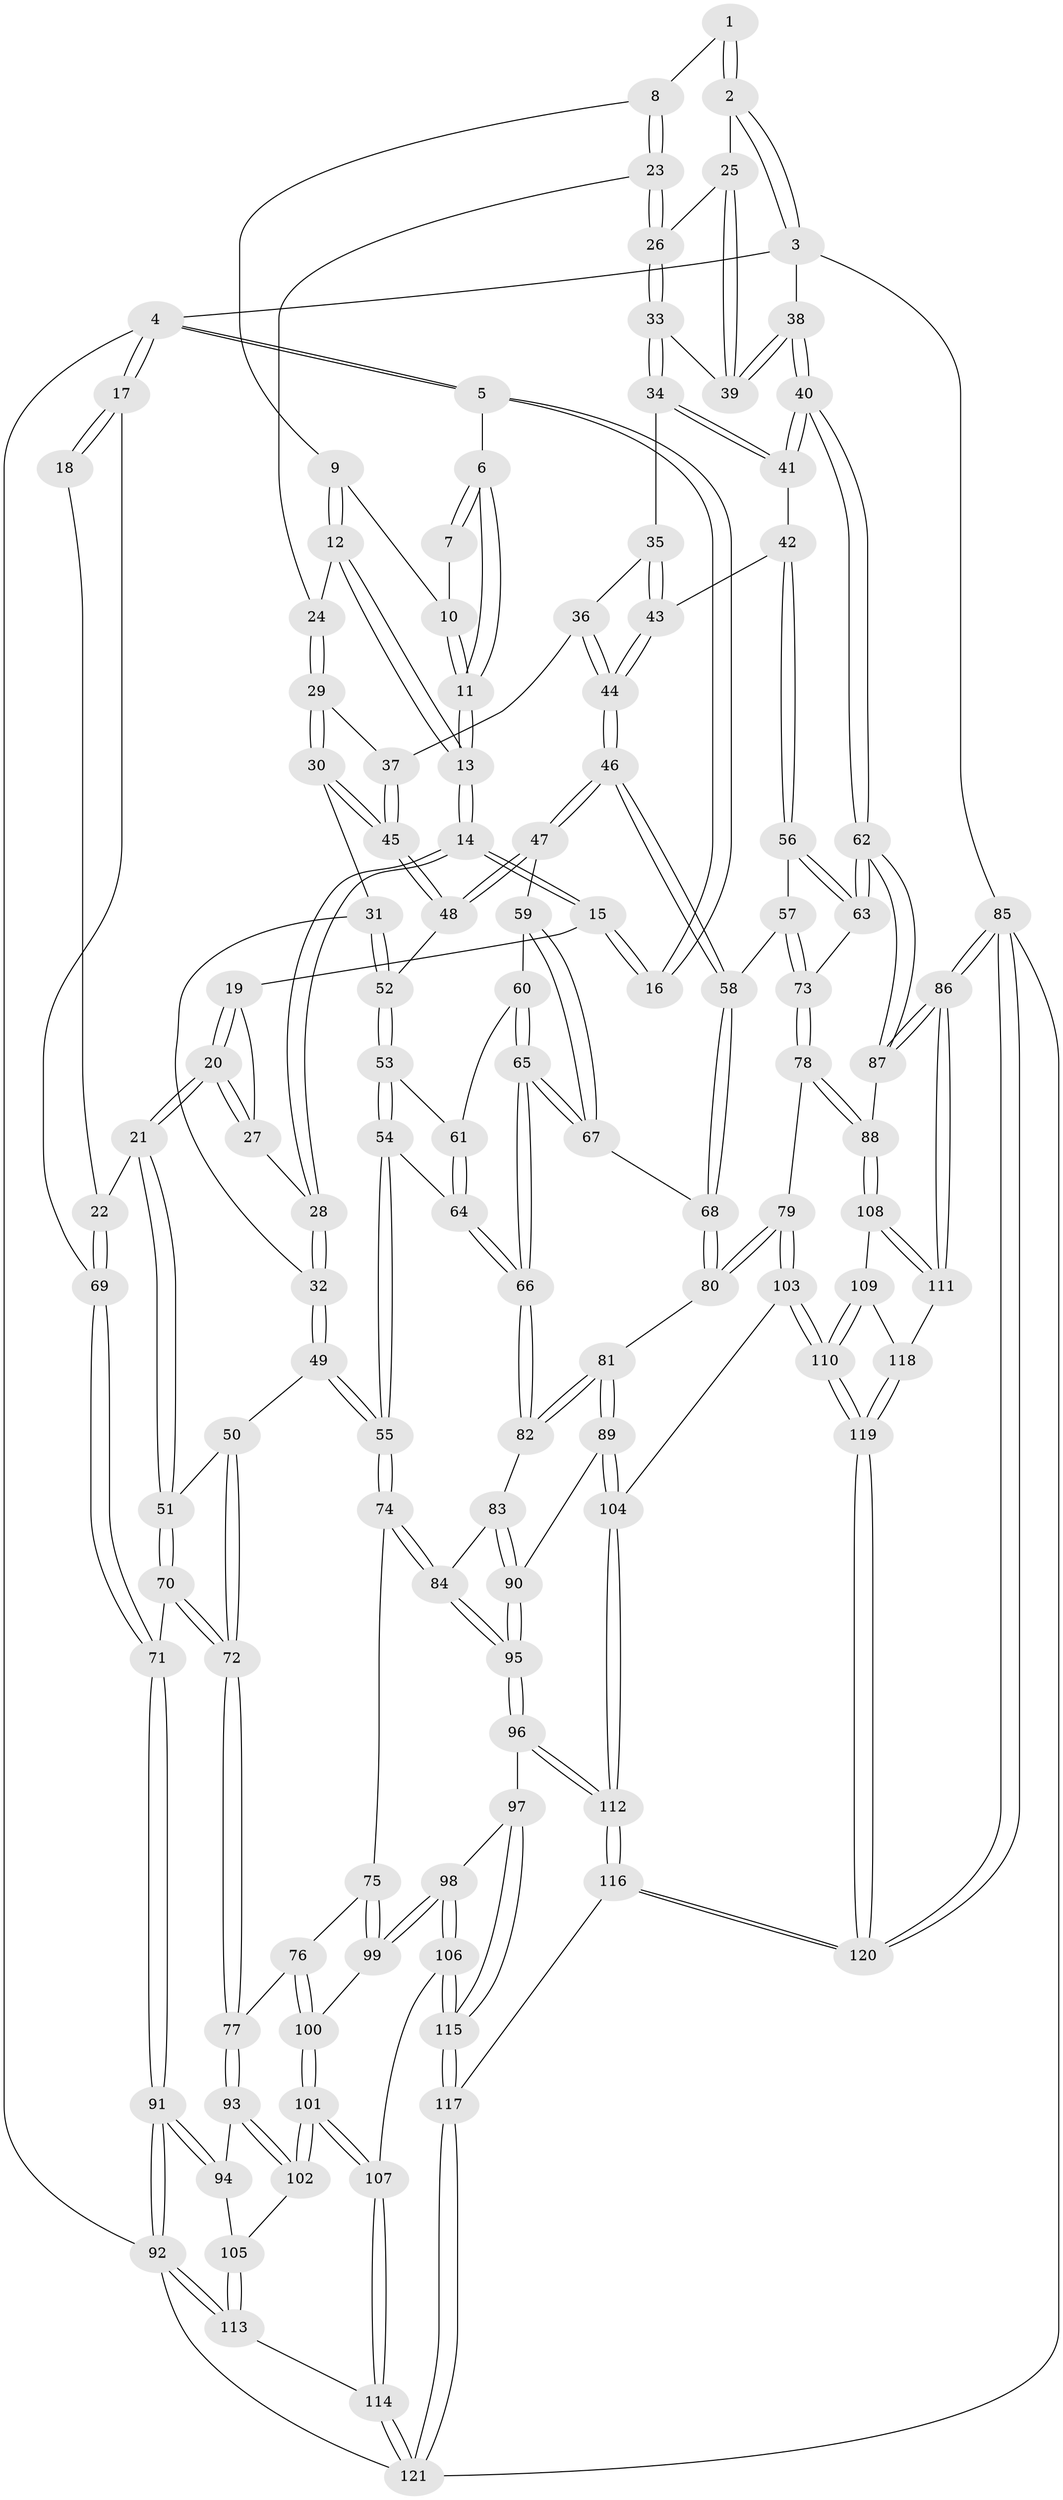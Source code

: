 // Generated by graph-tools (version 1.1) at 2025/27/03/09/25 03:27:08]
// undirected, 121 vertices, 299 edges
graph export_dot {
graph [start="1"]
  node [color=gray90,style=filled];
  1 [pos="+0.7941467416668097+0"];
  2 [pos="+1+0"];
  3 [pos="+1+0"];
  4 [pos="+0+0"];
  5 [pos="+0.2146057949316648+0"];
  6 [pos="+0.5244961599713392+0"];
  7 [pos="+0.6595030181020439+0"];
  8 [pos="+0.7604906783220705+0.05812710882955156"];
  9 [pos="+0.6693674634614043+0.0315650772619815"];
  10 [pos="+0.6592747771854458+0.01957152933599194"];
  11 [pos="+0.5373175278355298+0.06574185774994828"];
  12 [pos="+0.6131879019633799+0.0951958351745997"];
  13 [pos="+0.5358015347471258+0.08904840787654617"];
  14 [pos="+0.5189419801953803+0.11509907466715161"];
  15 [pos="+0.24849856332411263+0"];
  16 [pos="+0.2299285051499572+0"];
  17 [pos="+0+0.2291021813134575"];
  18 [pos="+0.1289237654306751+0.051651713184221515"];
  19 [pos="+0.2605686929178445+0.0525160070049473"];
  20 [pos="+0.2594633671357152+0.19796974393294703"];
  21 [pos="+0.20751606747657897+0.31503523100383984"];
  22 [pos="+0.08003241649176514+0.32600220459984897"];
  23 [pos="+0.7617601651030357+0.06913354642400343"];
  24 [pos="+0.7055235309790726+0.11819514934551438"];
  25 [pos="+1+0"];
  26 [pos="+0.8381690134916149+0.11682381053981626"];
  27 [pos="+0.4936716658226319+0.174391968703719"];
  28 [pos="+0.5037581461158727+0.17514513086963862"];
  29 [pos="+0.7028080394840199+0.1661193230432789"];
  30 [pos="+0.582199720434655+0.2480856213925258"];
  31 [pos="+0.5239041579891011+0.2352584474904149"];
  32 [pos="+0.521635683145235+0.2342169838676657"];
  33 [pos="+0.8622221265586094+0.16497225373852514"];
  34 [pos="+0.8401992155400035+0.20595825131835752"];
  35 [pos="+0.8258258865960838+0.2160306337179787"];
  36 [pos="+0.8017746128367252+0.22864958049586506"];
  37 [pos="+0.755114050019755+0.23362833830916524"];
  38 [pos="+1+0.3236621096557296"];
  39 [pos="+0.9209692597317276+0.16720339280442878"];
  40 [pos="+1+0.392198322759484"];
  41 [pos="+0.9362880237326054+0.341971491739851"];
  42 [pos="+0.8712767868321583+0.3564834191694628"];
  43 [pos="+0.8575609440232271+0.3559673194882427"];
  44 [pos="+0.8114779306294697+0.36116287664030766"];
  45 [pos="+0.6878283140276094+0.32300705153433684"];
  46 [pos="+0.7399017753416319+0.4000396186237028"];
  47 [pos="+0.7336644521554828+0.3970010768807487"];
  48 [pos="+0.6914804740584741+0.33496716405994936"];
  49 [pos="+0.37253539726069707+0.40947100657375124"];
  50 [pos="+0.3250924523847334+0.39645707277835357"];
  51 [pos="+0.28078656558133447+0.37013598713849466"];
  52 [pos="+0.5804446354913432+0.394940688252293"];
  53 [pos="+0.5684298919417565+0.42758616198909594"];
  54 [pos="+0.5035456206182122+0.47674167493457154"];
  55 [pos="+0.4251664107716622+0.4789308178371528"];
  56 [pos="+0.8597233600357721+0.48707218460043183"];
  57 [pos="+0.8078446934787809+0.492982400470096"];
  58 [pos="+0.779714799980077+0.4894961786146793"];
  59 [pos="+0.6928911832527085+0.4237992320536543"];
  60 [pos="+0.6751621398550303+0.43129349726034"];
  61 [pos="+0.6441384484018414+0.4402057278506463"];
  62 [pos="+1+0.4304803354723013"];
  63 [pos="+0.9687641504490059+0.5044155197430323"];
  64 [pos="+0.6045458017421723+0.5377531407304892"];
  65 [pos="+0.6257019791052575+0.5499220999717848"];
  66 [pos="+0.6218221367695352+0.5556059523094609"];
  67 [pos="+0.6697919921362663+0.4972077530062711"];
  68 [pos="+0.7641166705958258+0.5190033010762072"];
  69 [pos="+0+0.37743857227491906"];
  70 [pos="+0.15583776714445072+0.5810611298384273"];
  71 [pos="+0+0.4144799287822374"];
  72 [pos="+0.2073986046773622+0.6307802049580423"];
  73 [pos="+0.8755165782713531+0.6163390777694099"];
  74 [pos="+0.41750184873631574+0.6038379068804975"];
  75 [pos="+0.40274355745961915+0.6127689323809209"];
  76 [pos="+0.21371706943148516+0.6348444542527747"];
  77 [pos="+0.2077980547766342+0.6317833644108601"];
  78 [pos="+0.8411996429635868+0.6988626661616272"];
  79 [pos="+0.7600677850676152+0.6654835507862192"];
  80 [pos="+0.7139089080383094+0.631410830031864"];
  81 [pos="+0.7099445931888443+0.6315521155295724"];
  82 [pos="+0.6441623624084157+0.5971194248788277"];
  83 [pos="+0.6106197699028599+0.6112920711267674"];
  84 [pos="+0.456141703720446+0.6411761408290512"];
  85 [pos="+1+1"];
  86 [pos="+1+0.6912975993763947"];
  87 [pos="+1+0.44728210454701123"];
  88 [pos="+0.8468664988262016+0.7056989892000103"];
  89 [pos="+0.6118748112040037+0.7558456387593335"];
  90 [pos="+0.5371352925595808+0.7470543128059376"];
  91 [pos="+0+0.6222467523795392"];
  92 [pos="+0+0.7774731674685577"];
  93 [pos="+0.15503640161337065+0.6842207695276566"];
  94 [pos="+0+0.6865439862960572"];
  95 [pos="+0.5001036994664+0.749180890972627"];
  96 [pos="+0.4763068228266258+0.7958996449023776"];
  97 [pos="+0.4458803189154457+0.8044047939888584"];
  98 [pos="+0.33922826645367454+0.7896559162807117"];
  99 [pos="+0.3291850656141479+0.7531107451425012"];
  100 [pos="+0.2522680902604192+0.7122336611508007"];
  101 [pos="+0.20467879141742876+0.8095133631909154"];
  102 [pos="+0.14477263573326762+0.7880573312025929"];
  103 [pos="+0.6910775408517182+0.8323071939490082"];
  104 [pos="+0.652861408064613+0.8293834639040076"];
  105 [pos="+0.1121672320313437+0.8024814331082126"];
  106 [pos="+0.2745477129222535+0.8763110489690571"];
  107 [pos="+0.2576528554760088+0.8723704471205169"];
  108 [pos="+0.8594961632936988+0.7269038950376728"];
  109 [pos="+0.8556568450831251+0.787211631515477"];
  110 [pos="+0.8304553055726337+0.9039112214271527"];
  111 [pos="+1+0.7149204545001139"];
  112 [pos="+0.5559348768488942+0.9582114474073755"];
  113 [pos="+0.07426543442218522+0.8731563953936371"];
  114 [pos="+0.10931805904712932+0.9563022094613137"];
  115 [pos="+0.34898673763927057+0.989306330521868"];
  116 [pos="+0.5445626266082378+1"];
  117 [pos="+0.41258273214491425+1"];
  118 [pos="+0.9870501203380163+0.8165859027097667"];
  119 [pos="+0.8756900065506069+1"];
  120 [pos="+0.9065282451319703+1"];
  121 [pos="+0.003673585198967105+1"];
  1 -- 2;
  1 -- 2;
  1 -- 8;
  2 -- 3;
  2 -- 3;
  2 -- 25;
  3 -- 4;
  3 -- 38;
  3 -- 85;
  4 -- 5;
  4 -- 5;
  4 -- 17;
  4 -- 17;
  4 -- 92;
  5 -- 6;
  5 -- 16;
  5 -- 16;
  6 -- 7;
  6 -- 7;
  6 -- 11;
  6 -- 11;
  7 -- 10;
  8 -- 9;
  8 -- 23;
  8 -- 23;
  9 -- 10;
  9 -- 12;
  9 -- 12;
  10 -- 11;
  10 -- 11;
  11 -- 13;
  11 -- 13;
  12 -- 13;
  12 -- 13;
  12 -- 24;
  13 -- 14;
  13 -- 14;
  14 -- 15;
  14 -- 15;
  14 -- 28;
  14 -- 28;
  15 -- 16;
  15 -- 16;
  15 -- 19;
  17 -- 18;
  17 -- 18;
  17 -- 69;
  18 -- 22;
  19 -- 20;
  19 -- 20;
  19 -- 27;
  20 -- 21;
  20 -- 21;
  20 -- 27;
  20 -- 27;
  21 -- 22;
  21 -- 51;
  21 -- 51;
  22 -- 69;
  22 -- 69;
  23 -- 24;
  23 -- 26;
  23 -- 26;
  24 -- 29;
  24 -- 29;
  25 -- 26;
  25 -- 39;
  25 -- 39;
  26 -- 33;
  26 -- 33;
  27 -- 28;
  28 -- 32;
  28 -- 32;
  29 -- 30;
  29 -- 30;
  29 -- 37;
  30 -- 31;
  30 -- 45;
  30 -- 45;
  31 -- 32;
  31 -- 52;
  31 -- 52;
  32 -- 49;
  32 -- 49;
  33 -- 34;
  33 -- 34;
  33 -- 39;
  34 -- 35;
  34 -- 41;
  34 -- 41;
  35 -- 36;
  35 -- 43;
  35 -- 43;
  36 -- 37;
  36 -- 44;
  36 -- 44;
  37 -- 45;
  37 -- 45;
  38 -- 39;
  38 -- 39;
  38 -- 40;
  38 -- 40;
  40 -- 41;
  40 -- 41;
  40 -- 62;
  40 -- 62;
  41 -- 42;
  42 -- 43;
  42 -- 56;
  42 -- 56;
  43 -- 44;
  43 -- 44;
  44 -- 46;
  44 -- 46;
  45 -- 48;
  45 -- 48;
  46 -- 47;
  46 -- 47;
  46 -- 58;
  46 -- 58;
  47 -- 48;
  47 -- 48;
  47 -- 59;
  48 -- 52;
  49 -- 50;
  49 -- 55;
  49 -- 55;
  50 -- 51;
  50 -- 72;
  50 -- 72;
  51 -- 70;
  51 -- 70;
  52 -- 53;
  52 -- 53;
  53 -- 54;
  53 -- 54;
  53 -- 61;
  54 -- 55;
  54 -- 55;
  54 -- 64;
  55 -- 74;
  55 -- 74;
  56 -- 57;
  56 -- 63;
  56 -- 63;
  57 -- 58;
  57 -- 73;
  57 -- 73;
  58 -- 68;
  58 -- 68;
  59 -- 60;
  59 -- 67;
  59 -- 67;
  60 -- 61;
  60 -- 65;
  60 -- 65;
  61 -- 64;
  61 -- 64;
  62 -- 63;
  62 -- 63;
  62 -- 87;
  62 -- 87;
  63 -- 73;
  64 -- 66;
  64 -- 66;
  65 -- 66;
  65 -- 66;
  65 -- 67;
  65 -- 67;
  66 -- 82;
  66 -- 82;
  67 -- 68;
  68 -- 80;
  68 -- 80;
  69 -- 71;
  69 -- 71;
  70 -- 71;
  70 -- 72;
  70 -- 72;
  71 -- 91;
  71 -- 91;
  72 -- 77;
  72 -- 77;
  73 -- 78;
  73 -- 78;
  74 -- 75;
  74 -- 84;
  74 -- 84;
  75 -- 76;
  75 -- 99;
  75 -- 99;
  76 -- 77;
  76 -- 100;
  76 -- 100;
  77 -- 93;
  77 -- 93;
  78 -- 79;
  78 -- 88;
  78 -- 88;
  79 -- 80;
  79 -- 80;
  79 -- 103;
  79 -- 103;
  80 -- 81;
  81 -- 82;
  81 -- 82;
  81 -- 89;
  81 -- 89;
  82 -- 83;
  83 -- 84;
  83 -- 90;
  83 -- 90;
  84 -- 95;
  84 -- 95;
  85 -- 86;
  85 -- 86;
  85 -- 120;
  85 -- 120;
  85 -- 121;
  86 -- 87;
  86 -- 87;
  86 -- 111;
  86 -- 111;
  87 -- 88;
  88 -- 108;
  88 -- 108;
  89 -- 90;
  89 -- 104;
  89 -- 104;
  90 -- 95;
  90 -- 95;
  91 -- 92;
  91 -- 92;
  91 -- 94;
  91 -- 94;
  92 -- 113;
  92 -- 113;
  92 -- 121;
  93 -- 94;
  93 -- 102;
  93 -- 102;
  94 -- 105;
  95 -- 96;
  95 -- 96;
  96 -- 97;
  96 -- 112;
  96 -- 112;
  97 -- 98;
  97 -- 115;
  97 -- 115;
  98 -- 99;
  98 -- 99;
  98 -- 106;
  98 -- 106;
  99 -- 100;
  100 -- 101;
  100 -- 101;
  101 -- 102;
  101 -- 102;
  101 -- 107;
  101 -- 107;
  102 -- 105;
  103 -- 104;
  103 -- 110;
  103 -- 110;
  104 -- 112;
  104 -- 112;
  105 -- 113;
  105 -- 113;
  106 -- 107;
  106 -- 115;
  106 -- 115;
  107 -- 114;
  107 -- 114;
  108 -- 109;
  108 -- 111;
  108 -- 111;
  109 -- 110;
  109 -- 110;
  109 -- 118;
  110 -- 119;
  110 -- 119;
  111 -- 118;
  112 -- 116;
  112 -- 116;
  113 -- 114;
  114 -- 121;
  114 -- 121;
  115 -- 117;
  115 -- 117;
  116 -- 117;
  116 -- 120;
  116 -- 120;
  117 -- 121;
  117 -- 121;
  118 -- 119;
  118 -- 119;
  119 -- 120;
  119 -- 120;
}
